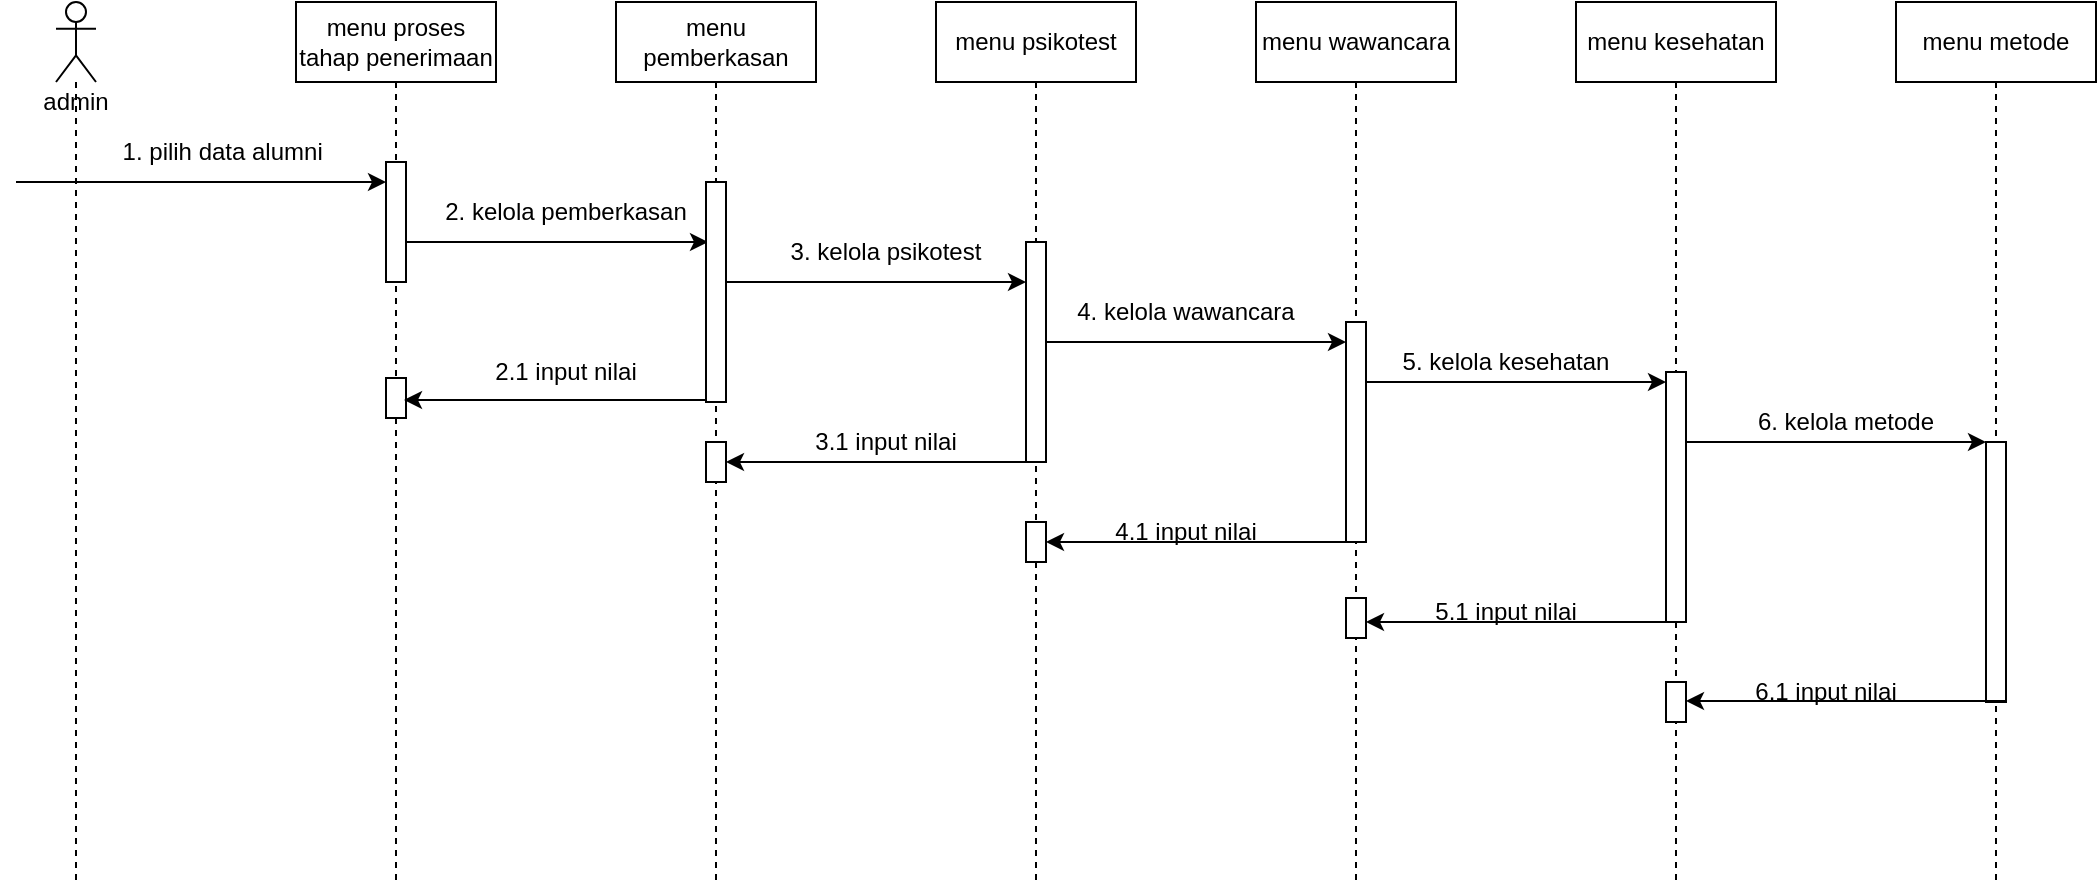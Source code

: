 <mxfile version="20.0.4" type="github"><diagram id="IU8xrknCbxoS3MElJnr0" name="Page-1"><mxGraphModel dx="828" dy="483" grid="1" gridSize="10" guides="1" tooltips="1" connect="1" arrows="1" fold="1" page="1" pageScale="1" pageWidth="850" pageHeight="1100" math="0" shadow="0"><root><mxCell id="0"/><mxCell id="1" parent="0"/><mxCell id="gNYYNzHpV1TVlkbwbD7r-18" value="" style="endArrow=classic;html=1;rounded=0;" edge="1" parent="1"><mxGeometry width="50" height="50" relative="1" as="geometry"><mxPoint x="690" y="250" as="sourcePoint"/><mxPoint x="845" y="250" as="targetPoint"/><Array as="points"><mxPoint x="790" y="250"/></Array></mxGeometry></mxCell><mxCell id="gNYYNzHpV1TVlkbwbD7r-17" value="" style="endArrow=classic;html=1;rounded=0;" edge="1" parent="1"><mxGeometry width="50" height="50" relative="1" as="geometry"><mxPoint x="530" y="220" as="sourcePoint"/><mxPoint x="685" y="220" as="targetPoint"/><Array as="points"><mxPoint x="630" y="220"/></Array></mxGeometry></mxCell><mxCell id="gNYYNzHpV1TVlkbwbD7r-19" value="" style="endArrow=classic;html=1;rounded=0;" edge="1" parent="1"><mxGeometry width="50" height="50" relative="1" as="geometry"><mxPoint x="850" y="270" as="sourcePoint"/><mxPoint x="1005" y="270" as="targetPoint"/><Array as="points"><mxPoint x="950" y="270"/></Array></mxGeometry></mxCell><mxCell id="gNYYNzHpV1TVlkbwbD7r-20" value="" style="endArrow=classic;html=1;rounded=0;" edge="1" parent="1"><mxGeometry width="50" height="50" relative="1" as="geometry"><mxPoint x="1010" y="300" as="sourcePoint"/><mxPoint x="1165" y="300" as="targetPoint"/><Array as="points"><mxPoint x="1110" y="300"/></Array></mxGeometry></mxCell><mxCell id="v8kb-AiYh8mTfE2PVq1q-13" value="" style="endArrow=classic;html=1;rounded=0;" parent="1" edge="1"><mxGeometry width="50" height="50" relative="1" as="geometry"><mxPoint x="371" y="200" as="sourcePoint"/><mxPoint x="526" y="200" as="targetPoint"/><Array as="points"><mxPoint x="471" y="200"/></Array></mxGeometry></mxCell><mxCell id="bE2mZ68ysMoY_JBdSQC_-1" value="menu proses tahap penerimaan" style="shape=umlLifeline;perimeter=lifelinePerimeter;whiteSpace=wrap;html=1;container=1;collapsible=0;recursiveResize=0;outlineConnect=0;" parent="1" vertex="1"><mxGeometry x="320" y="80" width="100" height="440" as="geometry"/></mxCell><mxCell id="v8kb-AiYh8mTfE2PVq1q-3" value="" style="html=1;points=[];perimeter=orthogonalPerimeter;" parent="bE2mZ68ysMoY_JBdSQC_-1" vertex="1"><mxGeometry x="45" y="80" width="10" height="60" as="geometry"/></mxCell><mxCell id="v8kb-AiYh8mTfE2PVq1q-19" value="" style="html=1;points=[];perimeter=orthogonalPerimeter;" parent="bE2mZ68ysMoY_JBdSQC_-1" vertex="1"><mxGeometry x="45" y="188" width="10" height="20" as="geometry"/></mxCell><mxCell id="bE2mZ68ysMoY_JBdSQC_-3" value="menu pemberkasan" style="shape=umlLifeline;perimeter=lifelinePerimeter;whiteSpace=wrap;html=1;container=1;collapsible=0;recursiveResize=0;outlineConnect=0;" parent="1" vertex="1"><mxGeometry x="480" y="80" width="100" height="440" as="geometry"/></mxCell><mxCell id="v8kb-AiYh8mTfE2PVq1q-5" value="" style="html=1;points=[];perimeter=orthogonalPerimeter;" parent="bE2mZ68ysMoY_JBdSQC_-3" vertex="1"><mxGeometry x="45" y="90" width="10" height="110" as="geometry"/></mxCell><mxCell id="gNYYNzHpV1TVlkbwbD7r-28" value="" style="html=1;points=[];perimeter=orthogonalPerimeter;" vertex="1" parent="bE2mZ68ysMoY_JBdSQC_-3"><mxGeometry x="45" y="220" width="10" height="20" as="geometry"/></mxCell><mxCell id="v8kb-AiYh8mTfE2PVq1q-1" value="admin" style="shape=umlLifeline;participant=umlActor;perimeter=lifelinePerimeter;whiteSpace=wrap;html=1;container=1;collapsible=0;recursiveResize=0;verticalAlign=top;spacingTop=36;outlineConnect=0;" parent="1" vertex="1"><mxGeometry x="200" y="80" width="20" height="440" as="geometry"/></mxCell><mxCell id="v8kb-AiYh8mTfE2PVq1q-6" value="" style="endArrow=classic;html=1;rounded=0;" parent="1" target="v8kb-AiYh8mTfE2PVq1q-3" edge="1"><mxGeometry width="50" height="50" relative="1" as="geometry"><mxPoint x="180" y="170" as="sourcePoint"/><mxPoint x="450" y="230" as="targetPoint"/></mxGeometry></mxCell><mxCell id="zhNwUyBWvApqeEq2Sd4E-1" value="1. pilih data alumni&amp;nbsp;" style="text;html=1;strokeColor=none;fillColor=none;align=center;verticalAlign=middle;whiteSpace=wrap;rounded=0;" parent="1" vertex="1"><mxGeometry x="230" y="140" width="110" height="30" as="geometry"/></mxCell><mxCell id="gNYYNzHpV1TVlkbwbD7r-2" value="2. kelola pemberkasan" style="text;html=1;strokeColor=none;fillColor=none;align=center;verticalAlign=middle;whiteSpace=wrap;rounded=0;" vertex="1" parent="1"><mxGeometry x="390" y="170" width="130" height="30" as="geometry"/></mxCell><mxCell id="gNYYNzHpV1TVlkbwbD7r-5" value="menu psikotest" style="shape=umlLifeline;perimeter=lifelinePerimeter;whiteSpace=wrap;html=1;container=1;collapsible=0;recursiveResize=0;outlineConnect=0;" vertex="1" parent="1"><mxGeometry x="640" y="80" width="100" height="440" as="geometry"/></mxCell><mxCell id="gNYYNzHpV1TVlkbwbD7r-6" value="" style="html=1;points=[];perimeter=orthogonalPerimeter;" vertex="1" parent="gNYYNzHpV1TVlkbwbD7r-5"><mxGeometry x="45" y="120" width="10" height="110" as="geometry"/></mxCell><mxCell id="gNYYNzHpV1TVlkbwbD7r-27" value="" style="endArrow=classic;html=1;rounded=0;" edge="1" parent="gNYYNzHpV1TVlkbwbD7r-5" target="gNYYNzHpV1TVlkbwbD7r-28"><mxGeometry width="50" height="50" relative="1" as="geometry"><mxPoint x="55" y="230" as="sourcePoint"/><mxPoint x="-96" y="230" as="targetPoint"/></mxGeometry></mxCell><mxCell id="gNYYNzHpV1TVlkbwbD7r-29" value="" style="html=1;points=[];perimeter=orthogonalPerimeter;" vertex="1" parent="gNYYNzHpV1TVlkbwbD7r-5"><mxGeometry x="45" y="260" width="10" height="20" as="geometry"/></mxCell><mxCell id="gNYYNzHpV1TVlkbwbD7r-8" value="menu wawancara" style="shape=umlLifeline;perimeter=lifelinePerimeter;whiteSpace=wrap;html=1;container=1;collapsible=0;recursiveResize=0;outlineConnect=0;" vertex="1" parent="1"><mxGeometry x="800" y="80" width="100" height="440" as="geometry"/></mxCell><mxCell id="gNYYNzHpV1TVlkbwbD7r-9" value="" style="html=1;points=[];perimeter=orthogonalPerimeter;" vertex="1" parent="gNYYNzHpV1TVlkbwbD7r-8"><mxGeometry x="45" y="160" width="10" height="110" as="geometry"/></mxCell><mxCell id="gNYYNzHpV1TVlkbwbD7r-30" value="" style="endArrow=classic;html=1;rounded=0;" edge="1" parent="gNYYNzHpV1TVlkbwbD7r-8"><mxGeometry width="50" height="50" relative="1" as="geometry"><mxPoint x="55" y="270" as="sourcePoint"/><mxPoint x="-105" y="270" as="targetPoint"/></mxGeometry></mxCell><mxCell id="gNYYNzHpV1TVlkbwbD7r-31" value="" style="html=1;points=[];perimeter=orthogonalPerimeter;" vertex="1" parent="gNYYNzHpV1TVlkbwbD7r-8"><mxGeometry x="45" y="298" width="10" height="20" as="geometry"/></mxCell><mxCell id="gNYYNzHpV1TVlkbwbD7r-11" value="menu kesehatan" style="shape=umlLifeline;perimeter=lifelinePerimeter;whiteSpace=wrap;html=1;container=1;collapsible=0;recursiveResize=0;outlineConnect=0;" vertex="1" parent="1"><mxGeometry x="960" y="80" width="100" height="440" as="geometry"/></mxCell><mxCell id="gNYYNzHpV1TVlkbwbD7r-12" value="" style="html=1;points=[];perimeter=orthogonalPerimeter;" vertex="1" parent="gNYYNzHpV1TVlkbwbD7r-11"><mxGeometry x="45" y="185" width="10" height="125" as="geometry"/></mxCell><mxCell id="gNYYNzHpV1TVlkbwbD7r-32" value="" style="endArrow=classic;html=1;rounded=0;" edge="1" parent="gNYYNzHpV1TVlkbwbD7r-11"><mxGeometry width="50" height="50" relative="1" as="geometry"><mxPoint x="55" y="310" as="sourcePoint"/><mxPoint x="-105" y="310" as="targetPoint"/></mxGeometry></mxCell><mxCell id="gNYYNzHpV1TVlkbwbD7r-33" value="" style="html=1;points=[];perimeter=orthogonalPerimeter;" vertex="1" parent="gNYYNzHpV1TVlkbwbD7r-11"><mxGeometry x="45" y="340" width="10" height="20" as="geometry"/></mxCell><mxCell id="gNYYNzHpV1TVlkbwbD7r-14" value="menu metode" style="shape=umlLifeline;perimeter=lifelinePerimeter;whiteSpace=wrap;html=1;container=1;collapsible=0;recursiveResize=0;outlineConnect=0;" vertex="1" parent="1"><mxGeometry x="1120" y="80" width="100" height="440" as="geometry"/></mxCell><mxCell id="gNYYNzHpV1TVlkbwbD7r-15" value="" style="html=1;points=[];perimeter=orthogonalPerimeter;" vertex="1" parent="gNYYNzHpV1TVlkbwbD7r-14"><mxGeometry x="45" y="220" width="10" height="130" as="geometry"/></mxCell><mxCell id="gNYYNzHpV1TVlkbwbD7r-34" value="" style="endArrow=classic;html=1;rounded=0;" edge="1" parent="gNYYNzHpV1TVlkbwbD7r-14"><mxGeometry width="50" height="50" relative="1" as="geometry"><mxPoint x="55" y="349.5" as="sourcePoint"/><mxPoint x="-105" y="349.5" as="targetPoint"/></mxGeometry></mxCell><mxCell id="gNYYNzHpV1TVlkbwbD7r-21" value="3. kelola psikotest" style="text;html=1;strokeColor=none;fillColor=none;align=center;verticalAlign=middle;whiteSpace=wrap;rounded=0;" vertex="1" parent="1"><mxGeometry x="550" y="190" width="130" height="30" as="geometry"/></mxCell><mxCell id="gNYYNzHpV1TVlkbwbD7r-22" value="4. kelola wawancara" style="text;html=1;strokeColor=none;fillColor=none;align=center;verticalAlign=middle;whiteSpace=wrap;rounded=0;" vertex="1" parent="1"><mxGeometry x="700" y="220" width="130" height="30" as="geometry"/></mxCell><mxCell id="gNYYNzHpV1TVlkbwbD7r-23" value="5. kelola kesehatan" style="text;html=1;strokeColor=none;fillColor=none;align=center;verticalAlign=middle;whiteSpace=wrap;rounded=0;" vertex="1" parent="1"><mxGeometry x="860" y="245" width="130" height="30" as="geometry"/></mxCell><mxCell id="gNYYNzHpV1TVlkbwbD7r-24" value="6. kelola metode" style="text;html=1;strokeColor=none;fillColor=none;align=center;verticalAlign=middle;whiteSpace=wrap;rounded=0;" vertex="1" parent="1"><mxGeometry x="1030" y="275" width="130" height="30" as="geometry"/></mxCell><mxCell id="gNYYNzHpV1TVlkbwbD7r-26" value="" style="endArrow=classic;html=1;rounded=0;entryX=0.9;entryY=0.25;entryDx=0;entryDy=0;entryPerimeter=0;" edge="1" parent="1"><mxGeometry width="50" height="50" relative="1" as="geometry"><mxPoint x="525" y="279" as="sourcePoint"/><mxPoint x="374" y="279" as="targetPoint"/></mxGeometry></mxCell><mxCell id="gNYYNzHpV1TVlkbwbD7r-35" value="2.1 input nilai" style="text;html=1;strokeColor=none;fillColor=none;align=center;verticalAlign=middle;whiteSpace=wrap;rounded=0;" vertex="1" parent="1"><mxGeometry x="390" y="250" width="130" height="30" as="geometry"/></mxCell><mxCell id="gNYYNzHpV1TVlkbwbD7r-36" value="3.1 input nilai" style="text;html=1;strokeColor=none;fillColor=none;align=center;verticalAlign=middle;whiteSpace=wrap;rounded=0;" vertex="1" parent="1"><mxGeometry x="550" y="285" width="130" height="30" as="geometry"/></mxCell><mxCell id="gNYYNzHpV1TVlkbwbD7r-37" value="4.1 input nilai" style="text;html=1;strokeColor=none;fillColor=none;align=center;verticalAlign=middle;whiteSpace=wrap;rounded=0;" vertex="1" parent="1"><mxGeometry x="700" y="330" width="130" height="30" as="geometry"/></mxCell><mxCell id="gNYYNzHpV1TVlkbwbD7r-38" value="5.1 input nilai" style="text;html=1;strokeColor=none;fillColor=none;align=center;verticalAlign=middle;whiteSpace=wrap;rounded=0;" vertex="1" parent="1"><mxGeometry x="860" y="370" width="130" height="30" as="geometry"/></mxCell><mxCell id="gNYYNzHpV1TVlkbwbD7r-39" value="6.1 input nilai" style="text;html=1;strokeColor=none;fillColor=none;align=center;verticalAlign=middle;whiteSpace=wrap;rounded=0;" vertex="1" parent="1"><mxGeometry x="1020" y="410" width="130" height="30" as="geometry"/></mxCell></root></mxGraphModel></diagram></mxfile>